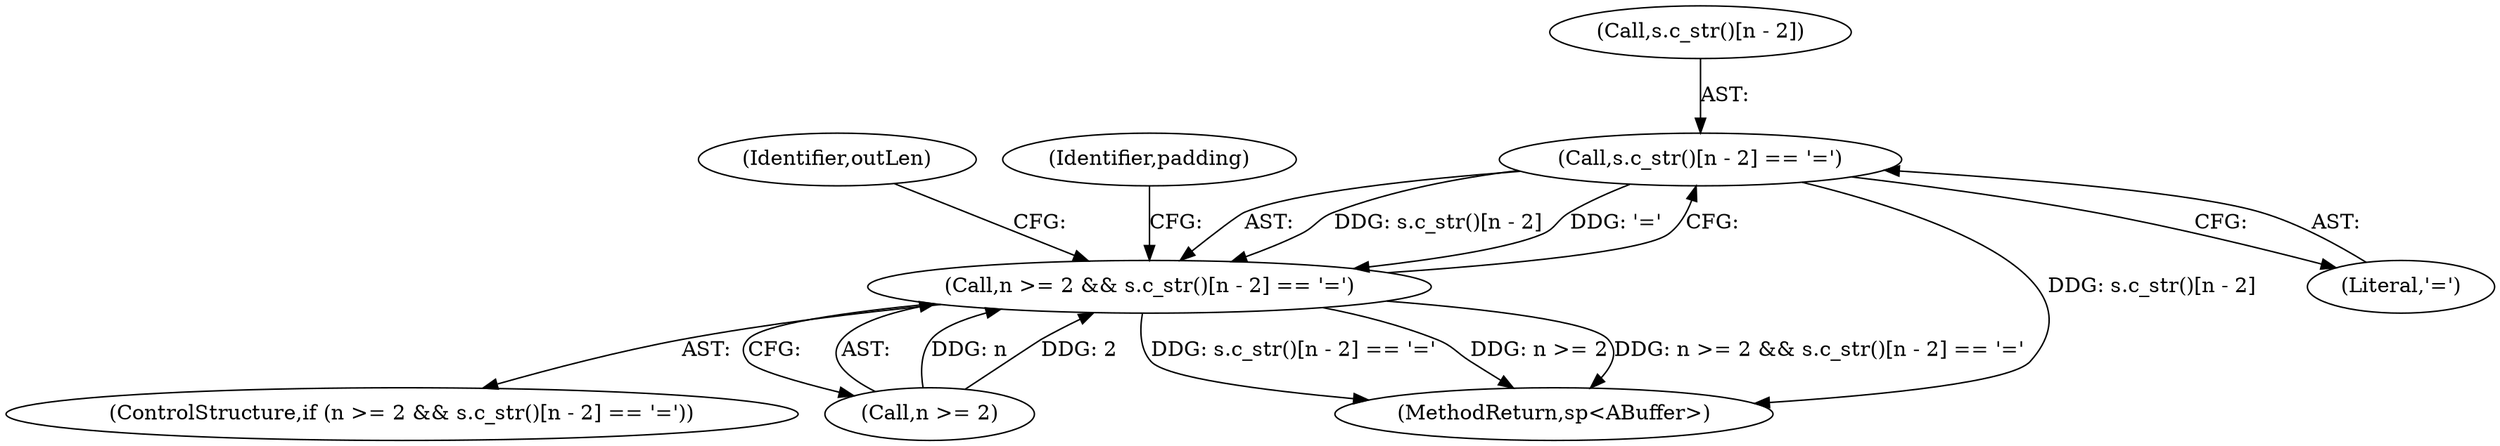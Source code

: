 digraph "0_Android_552a3b5df2a6876d10da20f72e4cc0d44ac2c790@array" {
"1000141" [label="(Call,s.c_str()[n - 2] == '=')"];
"1000137" [label="(Call,n >= 2 && s.c_str()[n - 2] == '=')"];
"1000141" [label="(Call,s.c_str()[n - 2] == '=')"];
"1000142" [label="(Call,s.c_str()[n - 2])"];
"1000138" [label="(Call,n >= 2)"];
"1000170" [label="(Identifier,outLen)"];
"1000150" [label="(Identifier,padding)"];
"1000136" [label="(ControlStructure,if (n >= 2 && s.c_str()[n - 2] == '='))"];
"1000369" [label="(MethodReturn,sp<ABuffer>)"];
"1000147" [label="(Literal,'=')"];
"1000137" [label="(Call,n >= 2 && s.c_str()[n - 2] == '=')"];
"1000141" -> "1000137"  [label="AST: "];
"1000141" -> "1000147"  [label="CFG: "];
"1000142" -> "1000141"  [label="AST: "];
"1000147" -> "1000141"  [label="AST: "];
"1000137" -> "1000141"  [label="CFG: "];
"1000141" -> "1000369"  [label="DDG: s.c_str()[n - 2]"];
"1000141" -> "1000137"  [label="DDG: s.c_str()[n - 2]"];
"1000141" -> "1000137"  [label="DDG: '='"];
"1000137" -> "1000136"  [label="AST: "];
"1000137" -> "1000138"  [label="CFG: "];
"1000138" -> "1000137"  [label="AST: "];
"1000150" -> "1000137"  [label="CFG: "];
"1000170" -> "1000137"  [label="CFG: "];
"1000137" -> "1000369"  [label="DDG: s.c_str()[n - 2] == '='"];
"1000137" -> "1000369"  [label="DDG: n >= 2"];
"1000137" -> "1000369"  [label="DDG: n >= 2 && s.c_str()[n - 2] == '='"];
"1000138" -> "1000137"  [label="DDG: n"];
"1000138" -> "1000137"  [label="DDG: 2"];
}
